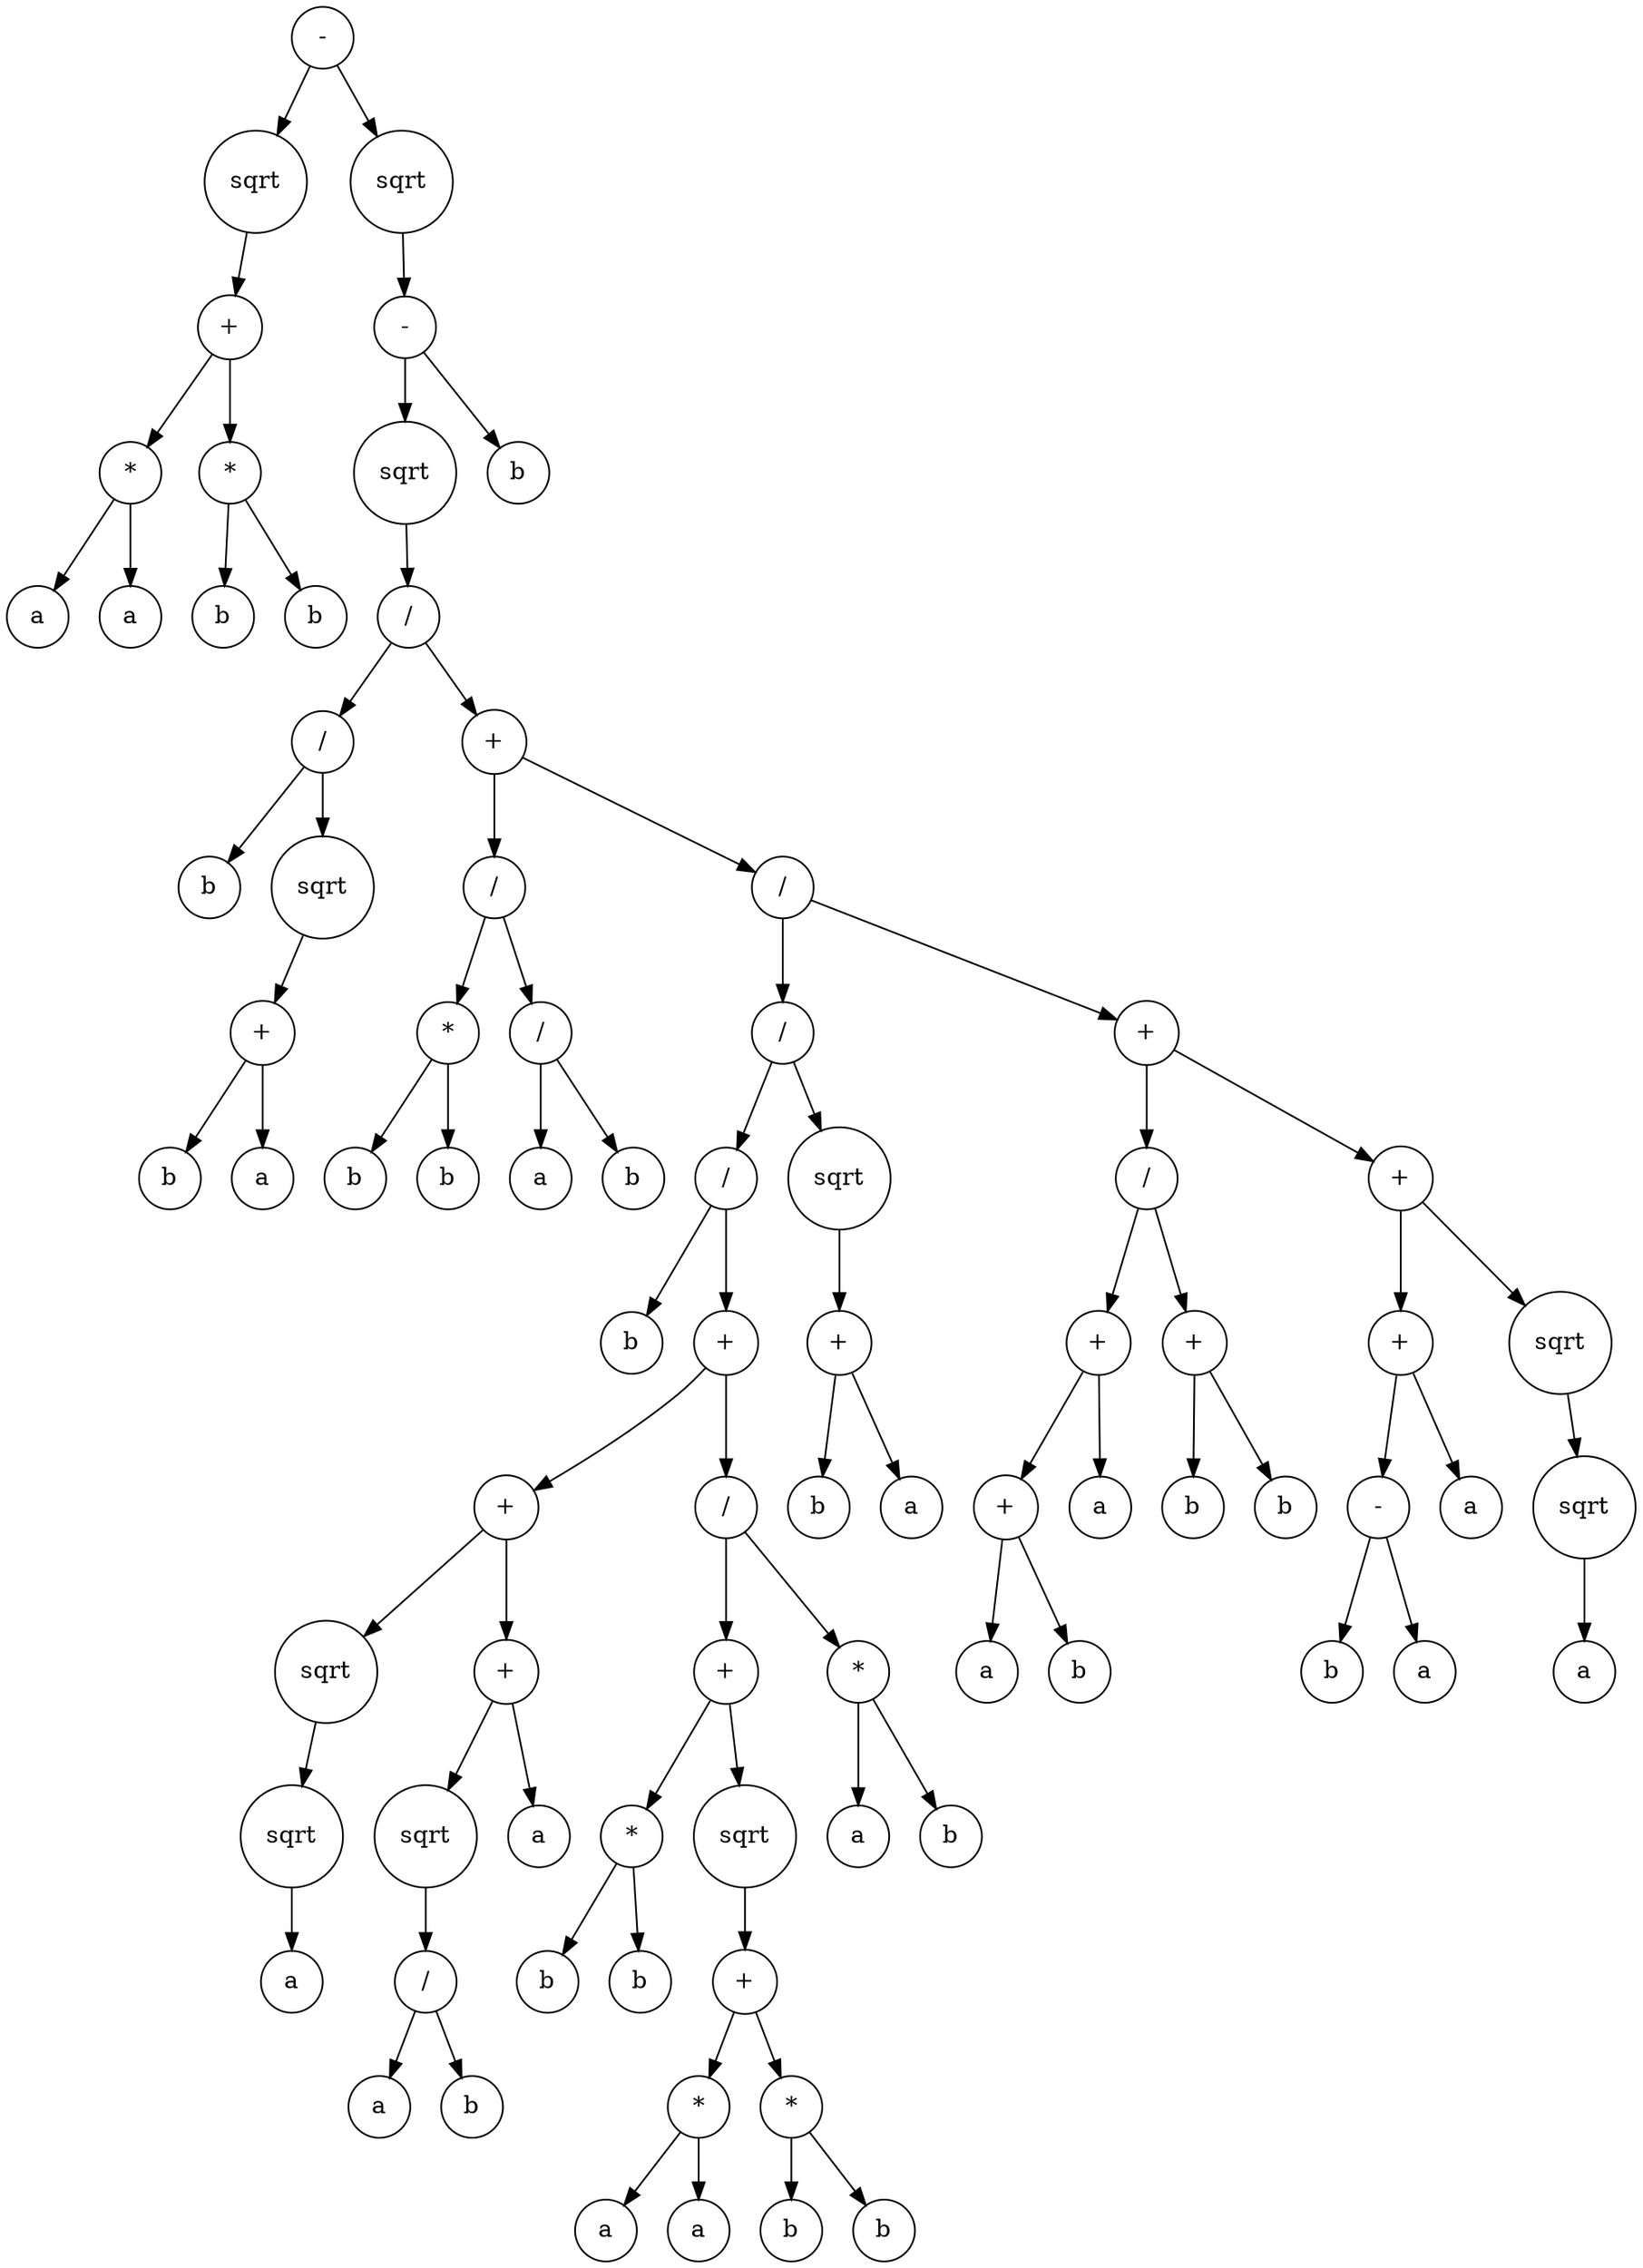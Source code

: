 digraph g {
graph [ordering=out];
node [shape=circle];
n[label = "-"];
n0[label = "sqrt"];
n00[label = "+"];
n000[label = "*"];
n0000[label = "a"];
n000 -> n0000;
n0001[label = "a"];
n000 -> n0001;
n00 -> n000;
n001[label = "*"];
n0010[label = "b"];
n001 -> n0010;
n0011[label = "b"];
n001 -> n0011;
n00 -> n001;
n0 -> n00;
n -> n0;
n1[label = "sqrt"];
n10[label = "-"];
n100[label = "sqrt"];
n1000[label = "/"];
n10000[label = "/"];
n100000[label = "b"];
n10000 -> n100000;
n100001[label = "sqrt"];
n1000010[label = "+"];
n10000100[label = "b"];
n1000010 -> n10000100;
n10000101[label = "a"];
n1000010 -> n10000101;
n100001 -> n1000010;
n10000 -> n100001;
n1000 -> n10000;
n10001[label = "+"];
n100010[label = "/"];
n1000100[label = "*"];
n10001000[label = "b"];
n1000100 -> n10001000;
n10001001[label = "b"];
n1000100 -> n10001001;
n100010 -> n1000100;
n1000101[label = "/"];
n10001010[label = "a"];
n1000101 -> n10001010;
n10001011[label = "b"];
n1000101 -> n10001011;
n100010 -> n1000101;
n10001 -> n100010;
n100011[label = "/"];
n1000110[label = "/"];
n10001100[label = "/"];
n100011000[label = "b"];
n10001100 -> n100011000;
n100011001[label = "+"];
n1000110010[label = "+"];
n10001100100[label = "sqrt"];
n100011001000[label = "sqrt"];
n1000110010000[label = "a"];
n100011001000 -> n1000110010000;
n10001100100 -> n100011001000;
n1000110010 -> n10001100100;
n10001100101[label = "+"];
n100011001010[label = "sqrt"];
n1000110010100[label = "/"];
n10001100101000[label = "a"];
n1000110010100 -> n10001100101000;
n10001100101001[label = "b"];
n1000110010100 -> n10001100101001;
n100011001010 -> n1000110010100;
n10001100101 -> n100011001010;
n100011001011[label = "a"];
n10001100101 -> n100011001011;
n1000110010 -> n10001100101;
n100011001 -> n1000110010;
n1000110011[label = "/"];
n10001100110[label = "+"];
n100011001100[label = "*"];
n1000110011000[label = "b"];
n100011001100 -> n1000110011000;
n1000110011001[label = "b"];
n100011001100 -> n1000110011001;
n10001100110 -> n100011001100;
n100011001101[label = "sqrt"];
n1000110011010[label = "+"];
n10001100110100[label = "*"];
n100011001101000[label = "a"];
n10001100110100 -> n100011001101000;
n100011001101001[label = "a"];
n10001100110100 -> n100011001101001;
n1000110011010 -> n10001100110100;
n10001100110101[label = "*"];
n100011001101010[label = "b"];
n10001100110101 -> n100011001101010;
n100011001101011[label = "b"];
n10001100110101 -> n100011001101011;
n1000110011010 -> n10001100110101;
n100011001101 -> n1000110011010;
n10001100110 -> n100011001101;
n1000110011 -> n10001100110;
n10001100111[label = "*"];
n100011001110[label = "a"];
n10001100111 -> n100011001110;
n100011001111[label = "b"];
n10001100111 -> n100011001111;
n1000110011 -> n10001100111;
n100011001 -> n1000110011;
n10001100 -> n100011001;
n1000110 -> n10001100;
n10001101[label = "sqrt"];
n100011010[label = "+"];
n1000110100[label = "b"];
n100011010 -> n1000110100;
n1000110101[label = "a"];
n100011010 -> n1000110101;
n10001101 -> n100011010;
n1000110 -> n10001101;
n100011 -> n1000110;
n1000111[label = "+"];
n10001110[label = "/"];
n100011100[label = "+"];
n1000111000[label = "+"];
n10001110000[label = "a"];
n1000111000 -> n10001110000;
n10001110001[label = "b"];
n1000111000 -> n10001110001;
n100011100 -> n1000111000;
n1000111001[label = "a"];
n100011100 -> n1000111001;
n10001110 -> n100011100;
n100011101[label = "+"];
n1000111010[label = "b"];
n100011101 -> n1000111010;
n1000111011[label = "b"];
n100011101 -> n1000111011;
n10001110 -> n100011101;
n1000111 -> n10001110;
n10001111[label = "+"];
n100011110[label = "+"];
n1000111100[label = "-"];
n10001111000[label = "b"];
n1000111100 -> n10001111000;
n10001111001[label = "a"];
n1000111100 -> n10001111001;
n100011110 -> n1000111100;
n1000111101[label = "a"];
n100011110 -> n1000111101;
n10001111 -> n100011110;
n100011111[label = "sqrt"];
n1000111110[label = "sqrt"];
n10001111100[label = "a"];
n1000111110 -> n10001111100;
n100011111 -> n1000111110;
n10001111 -> n100011111;
n1000111 -> n10001111;
n100011 -> n1000111;
n10001 -> n100011;
n1000 -> n10001;
n100 -> n1000;
n10 -> n100;
n101[label = "b"];
n10 -> n101;
n1 -> n10;
n -> n1;
}
